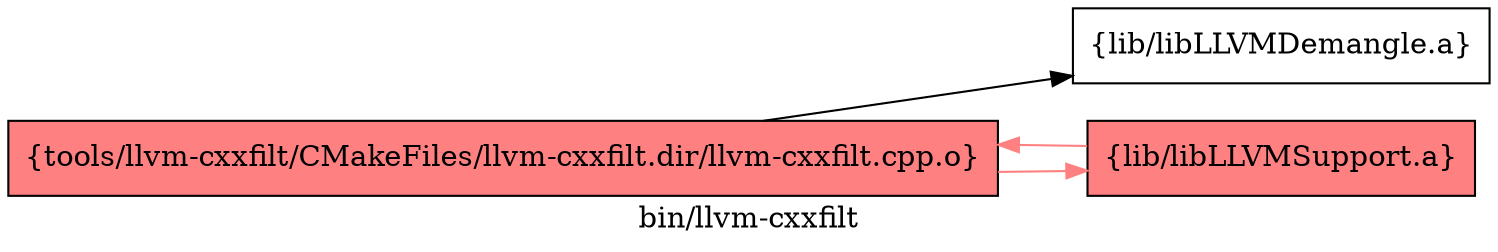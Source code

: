 digraph "bin/llvm-cxxfilt" {
	label="bin/llvm-cxxfilt";
	rankdir="LR"
	{ rank=same; Node0x55e990d80f18;  }

	Node0x55e990d80f18 [shape=record,shape=box,style=filled,fillcolor="1.000000 0.5 1",group=1,label="{tools/llvm-cxxfilt/CMakeFiles/llvm-cxxfilt.dir/llvm-cxxfilt.cpp.o}"];
	Node0x55e990d80f18 -> Node0x55e990d7f028;
	Node0x55e990d80f18 -> Node0x55e990d7f528[color="1.000000 0.5 1"];
	Node0x55e990d7f028 [shape=record,shape=box,group=0,label="{lib/libLLVMDemangle.a}"];
	Node0x55e990d7f528 [shape=record,shape=box,style=filled,fillcolor="1.000000 0.5 1",group=1,label="{lib/libLLVMSupport.a}"];
	Node0x55e990d7f528 -> Node0x55e990d80f18[color="1.000000 0.5 1"];
}
